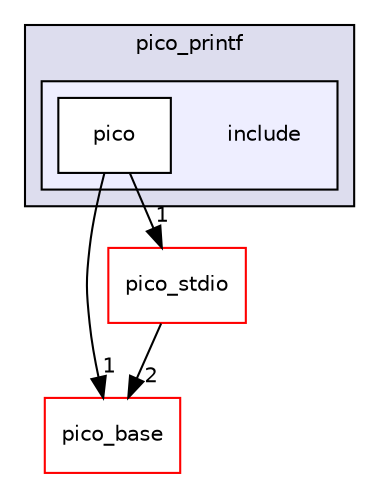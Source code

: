 digraph "pico_printf/include" {
  compound=true
  node [ fontsize="10", fontname="Helvetica"];
  edge [ labelfontsize="10", labelfontname="Helvetica"];
  subgraph clusterdir_5944465f310153f8c97447dab5b13816 {
    graph [ bgcolor="#ddddee", pencolor="black", label="pico_printf" fontname="Helvetica", fontsize="10", URL="dir_5944465f310153f8c97447dab5b13816.html"]
  subgraph clusterdir_346564ce5589ecd867b938270aaf3360 {
    graph [ bgcolor="#eeeeff", pencolor="black", label="" URL="dir_346564ce5589ecd867b938270aaf3360.html"];
    dir_346564ce5589ecd867b938270aaf3360 [shape=plaintext label="include"];
    dir_7798fd457b777586c066c64eb23f4f0d [shape=box label="pico" color="black" fillcolor="white" style="filled" URL="dir_7798fd457b777586c066c64eb23f4f0d.html"];
  }
  }
  dir_ee4ba4c32933fd9d1c9bce216e67756d [shape=box label="pico_base" fillcolor="white" style="filled" color="red" URL="dir_ee4ba4c32933fd9d1c9bce216e67756d.html"];
  dir_8ce2dea2c70b96bce3071180a232ce85 [shape=box label="pico_stdio" fillcolor="white" style="filled" color="red" URL="dir_8ce2dea2c70b96bce3071180a232ce85.html"];
  dir_7798fd457b777586c066c64eb23f4f0d->dir_ee4ba4c32933fd9d1c9bce216e67756d [headlabel="1", labeldistance=1.5 headhref="dir_000177_000007.html"];
  dir_7798fd457b777586c066c64eb23f4f0d->dir_8ce2dea2c70b96bce3071180a232ce85 [headlabel="1", labeldistance=1.5 headhref="dir_000177_000184.html"];
  dir_8ce2dea2c70b96bce3071180a232ce85->dir_ee4ba4c32933fd9d1c9bce216e67756d [headlabel="2", labeldistance=1.5 headhref="dir_000184_000007.html"];
}
